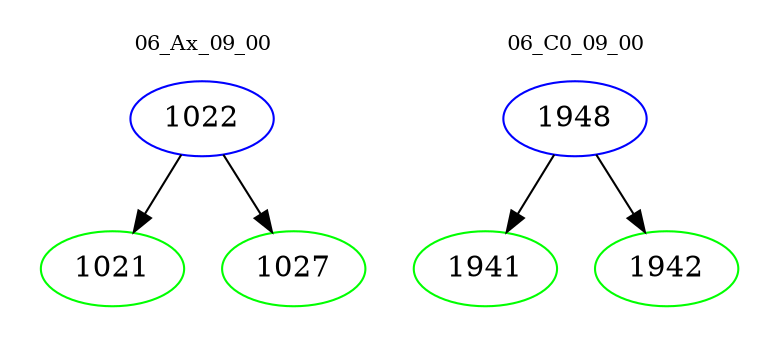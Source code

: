 digraph{
subgraph cluster_0 {
color = white
label = "06_Ax_09_00";
fontsize=10;
T0_1022 [label="1022", color="blue"]
T0_1022 -> T0_1021 [color="black"]
T0_1021 [label="1021", color="green"]
T0_1022 -> T0_1027 [color="black"]
T0_1027 [label="1027", color="green"]
}
subgraph cluster_1 {
color = white
label = "06_C0_09_00";
fontsize=10;
T1_1948 [label="1948", color="blue"]
T1_1948 -> T1_1941 [color="black"]
T1_1941 [label="1941", color="green"]
T1_1948 -> T1_1942 [color="black"]
T1_1942 [label="1942", color="green"]
}
}
